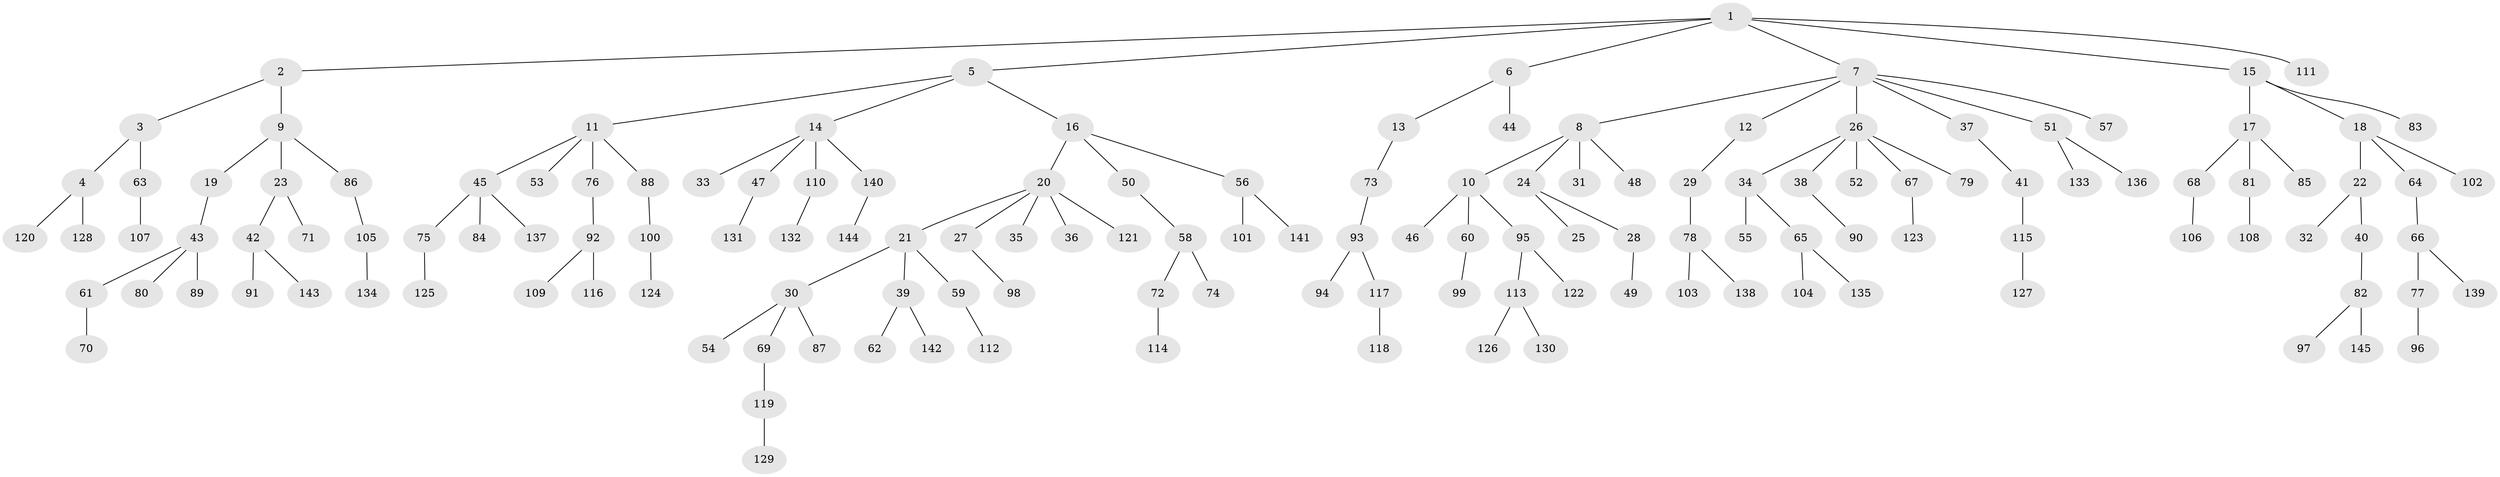 // coarse degree distribution, {7: 0.04, 4: 0.06, 2: 0.19, 5: 0.03, 3: 0.09, 8: 0.01, 1: 0.58}
// Generated by graph-tools (version 1.1) at 2025/42/03/06/25 10:42:05]
// undirected, 145 vertices, 144 edges
graph export_dot {
graph [start="1"]
  node [color=gray90,style=filled];
  1;
  2;
  3;
  4;
  5;
  6;
  7;
  8;
  9;
  10;
  11;
  12;
  13;
  14;
  15;
  16;
  17;
  18;
  19;
  20;
  21;
  22;
  23;
  24;
  25;
  26;
  27;
  28;
  29;
  30;
  31;
  32;
  33;
  34;
  35;
  36;
  37;
  38;
  39;
  40;
  41;
  42;
  43;
  44;
  45;
  46;
  47;
  48;
  49;
  50;
  51;
  52;
  53;
  54;
  55;
  56;
  57;
  58;
  59;
  60;
  61;
  62;
  63;
  64;
  65;
  66;
  67;
  68;
  69;
  70;
  71;
  72;
  73;
  74;
  75;
  76;
  77;
  78;
  79;
  80;
  81;
  82;
  83;
  84;
  85;
  86;
  87;
  88;
  89;
  90;
  91;
  92;
  93;
  94;
  95;
  96;
  97;
  98;
  99;
  100;
  101;
  102;
  103;
  104;
  105;
  106;
  107;
  108;
  109;
  110;
  111;
  112;
  113;
  114;
  115;
  116;
  117;
  118;
  119;
  120;
  121;
  122;
  123;
  124;
  125;
  126;
  127;
  128;
  129;
  130;
  131;
  132;
  133;
  134;
  135;
  136;
  137;
  138;
  139;
  140;
  141;
  142;
  143;
  144;
  145;
  1 -- 2;
  1 -- 5;
  1 -- 6;
  1 -- 7;
  1 -- 15;
  1 -- 111;
  2 -- 3;
  2 -- 9;
  3 -- 4;
  3 -- 63;
  4 -- 120;
  4 -- 128;
  5 -- 11;
  5 -- 14;
  5 -- 16;
  6 -- 13;
  6 -- 44;
  7 -- 8;
  7 -- 12;
  7 -- 26;
  7 -- 37;
  7 -- 51;
  7 -- 57;
  8 -- 10;
  8 -- 24;
  8 -- 31;
  8 -- 48;
  9 -- 19;
  9 -- 23;
  9 -- 86;
  10 -- 46;
  10 -- 60;
  10 -- 95;
  11 -- 45;
  11 -- 53;
  11 -- 76;
  11 -- 88;
  12 -- 29;
  13 -- 73;
  14 -- 33;
  14 -- 47;
  14 -- 110;
  14 -- 140;
  15 -- 17;
  15 -- 18;
  15 -- 83;
  16 -- 20;
  16 -- 50;
  16 -- 56;
  17 -- 68;
  17 -- 81;
  17 -- 85;
  18 -- 22;
  18 -- 64;
  18 -- 102;
  19 -- 43;
  20 -- 21;
  20 -- 27;
  20 -- 35;
  20 -- 36;
  20 -- 121;
  21 -- 30;
  21 -- 39;
  21 -- 59;
  22 -- 32;
  22 -- 40;
  23 -- 42;
  23 -- 71;
  24 -- 25;
  24 -- 28;
  26 -- 34;
  26 -- 38;
  26 -- 52;
  26 -- 67;
  26 -- 79;
  27 -- 98;
  28 -- 49;
  29 -- 78;
  30 -- 54;
  30 -- 69;
  30 -- 87;
  34 -- 55;
  34 -- 65;
  37 -- 41;
  38 -- 90;
  39 -- 62;
  39 -- 142;
  40 -- 82;
  41 -- 115;
  42 -- 91;
  42 -- 143;
  43 -- 61;
  43 -- 80;
  43 -- 89;
  45 -- 75;
  45 -- 84;
  45 -- 137;
  47 -- 131;
  50 -- 58;
  51 -- 133;
  51 -- 136;
  56 -- 101;
  56 -- 141;
  58 -- 72;
  58 -- 74;
  59 -- 112;
  60 -- 99;
  61 -- 70;
  63 -- 107;
  64 -- 66;
  65 -- 104;
  65 -- 135;
  66 -- 77;
  66 -- 139;
  67 -- 123;
  68 -- 106;
  69 -- 119;
  72 -- 114;
  73 -- 93;
  75 -- 125;
  76 -- 92;
  77 -- 96;
  78 -- 103;
  78 -- 138;
  81 -- 108;
  82 -- 97;
  82 -- 145;
  86 -- 105;
  88 -- 100;
  92 -- 109;
  92 -- 116;
  93 -- 94;
  93 -- 117;
  95 -- 113;
  95 -- 122;
  100 -- 124;
  105 -- 134;
  110 -- 132;
  113 -- 126;
  113 -- 130;
  115 -- 127;
  117 -- 118;
  119 -- 129;
  140 -- 144;
}
